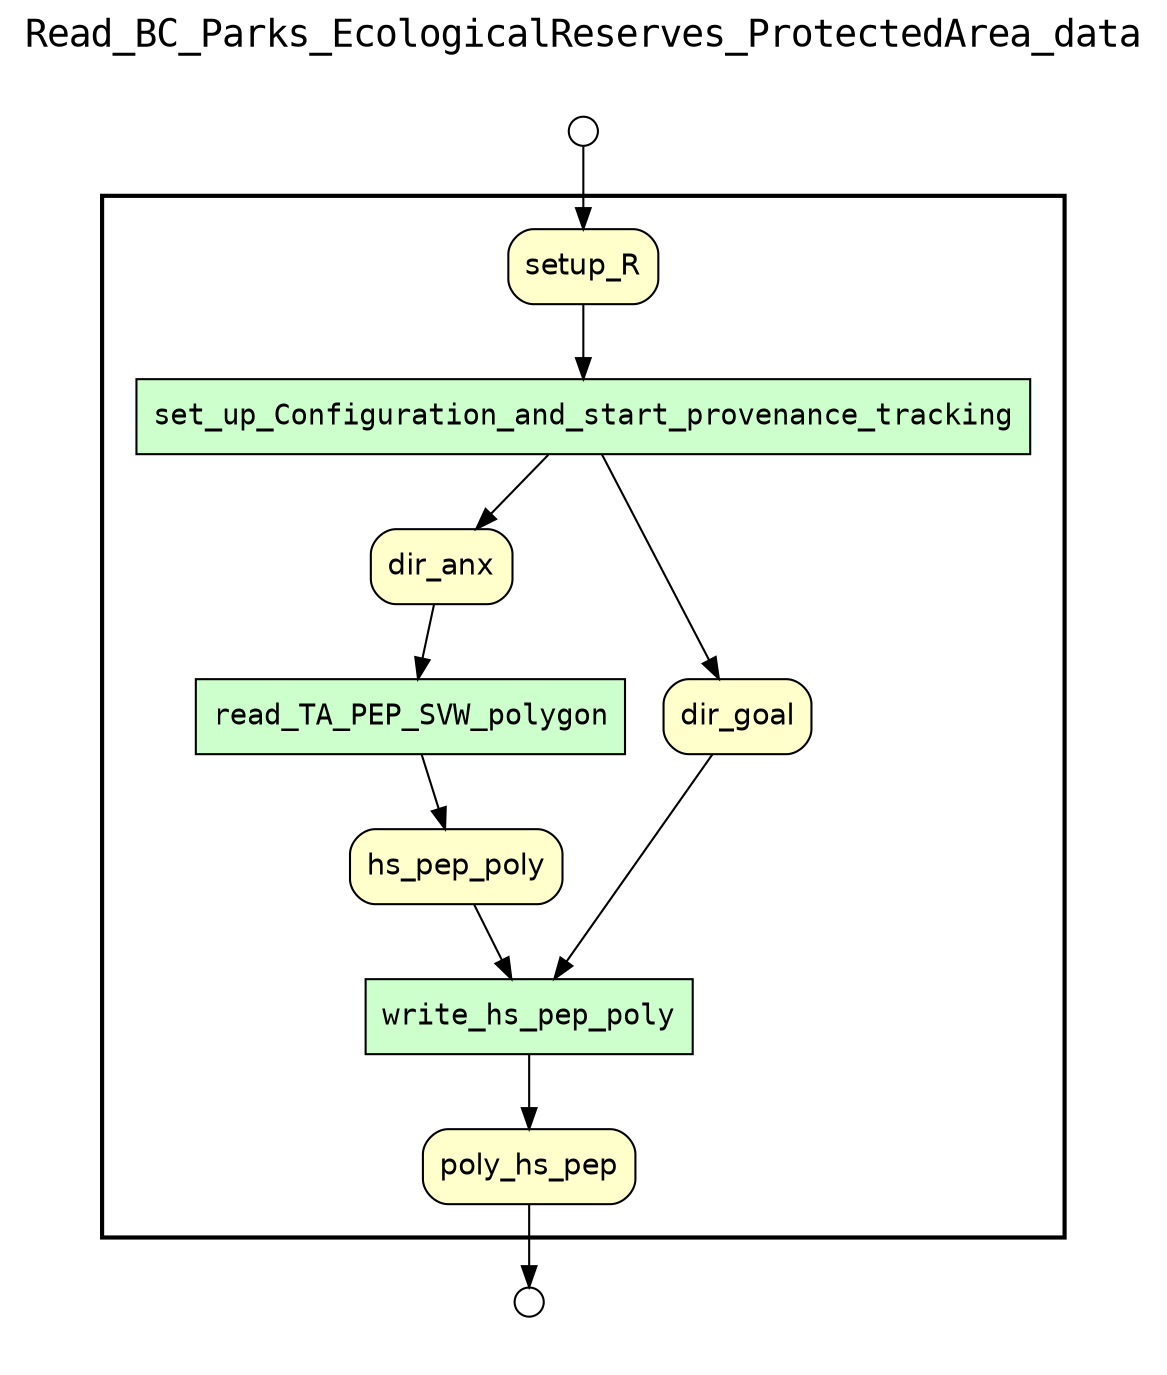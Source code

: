 
digraph yw_data_view {
rankdir=TB
fontname=Courier; fontsize=18; labelloc=t
label="Read_BC_Parks_EcologicalReserves_ProtectedArea_data"
subgraph cluster_workflow { label=""; color=black; penwidth=2
subgraph cluster_workflow_inner { label=""; color=white
node[shape=box style="filled" fillcolor="#CCFFCC" peripheries=1 fontname=Courier]
write_hs_pep_poly
read_TA_PEP_SVW_polygon
set_up_Configuration_and_start_provenance_tracking
node[shape=box style="filled" fillcolor="#CCFFCC" peripheries=1 fontname=Courier]
node[shape=box style="rounded,filled" fillcolor="#FFFFCC" peripheries=1 fontname=Helvetica]
setup_R
dir_anx
dir_goal
hs_pep_poly
poly_hs_pep
node[shape=box style="rounded,filled" fillcolor="#FFFFFF" peripheries=1 fontname=Helvetica]
}}
subgraph cluster_inflows { label=""; color=white; penwidth=2
subgraph cluster_inflows_inner { label=""; color=white
node[shape=circle fillcolor="#FFFFFF" peripheries=1 width=0.2]
setup_R_inflow [label=""]
}}
subgraph cluster_outflows { label=""; color=white; penwidth=2
subgraph cluster_outflows_inner { label=""; color=white
node[shape=circle fillcolor="#FFFFFF" peripheries=1 width=0.2]
poly_hs_pep_outflow [label=""]
}}
write_hs_pep_poly -> poly_hs_pep
read_TA_PEP_SVW_polygon -> hs_pep_poly
set_up_Configuration_and_start_provenance_tracking -> dir_goal
set_up_Configuration_and_start_provenance_tracking -> dir_anx
setup_R -> set_up_Configuration_and_start_provenance_tracking
dir_anx -> read_TA_PEP_SVW_polygon
dir_goal -> write_hs_pep_poly
hs_pep_poly -> write_hs_pep_poly
setup_R_inflow -> setup_R
poly_hs_pep -> poly_hs_pep_outflow
}

